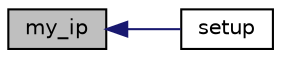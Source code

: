 digraph "my_ip"
{
  edge [fontname="Helvetica",fontsize="10",labelfontname="Helvetica",labelfontsize="10"];
  node [fontname="Helvetica",fontsize="10",shape=record];
  rankdir="LR";
  Node73 [label="my_ip",height=0.2,width=0.4,color="black", fillcolor="grey75", style="filled", fontcolor="black"];
  Node73 -> Node74 [dir="back",color="midnightblue",fontsize="10",style="solid",fontname="Helvetica"];
  Node74 [label="setup",height=0.2,width=0.4,color="black", fillcolor="white", style="filled",URL="$Arduino__kommentiert_8ino.html#a4fc01d736fe50cf5b977f755b675f11d"];
}
